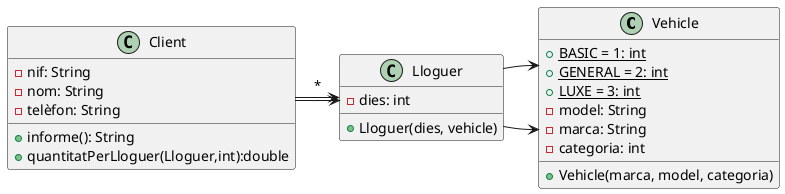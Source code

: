 @startuml
class Vehicle {
    + {static} BASIC = 1: int
    + {static} GENERAL = 2: int
    + {static} LUXE = 3: int
    - model: String
    - marca: String
    - categoria: int
    + Vehicle(marca, model, categoria)
}

class Lloguer {
    - dies: int
    + Lloguer(dies, vehicle)
}

class Client {
    - nif: String
    - nom: String
    - telèfon: String
    + informe(): String
    + quantitatPerLloguer(Lloguer,int):double
}

Vehicle <-left- Lloguer
Lloguer <-left- Client: *

Vehicle <-left- Lloguer
Lloguer <-left- Client
@enduml

